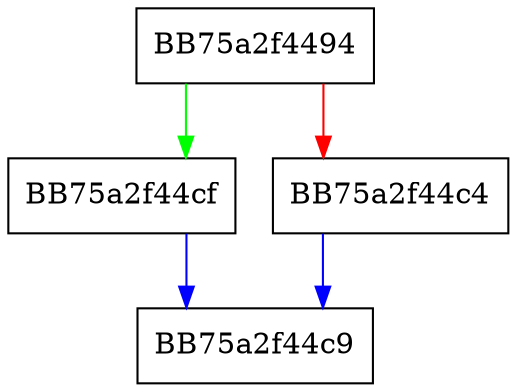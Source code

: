 digraph _Dowiden {
  node [shape="box"];
  graph [splines=ortho];
  BB75a2f4494 -> BB75a2f44cf [color="green"];
  BB75a2f4494 -> BB75a2f44c4 [color="red"];
  BB75a2f44c4 -> BB75a2f44c9 [color="blue"];
  BB75a2f44cf -> BB75a2f44c9 [color="blue"];
}